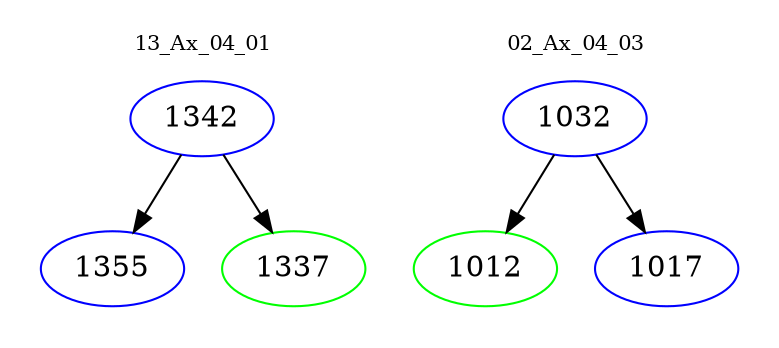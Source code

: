 digraph{
subgraph cluster_0 {
color = white
label = "13_Ax_04_01";
fontsize=10;
T0_1342 [label="1342", color="blue"]
T0_1342 -> T0_1355 [color="black"]
T0_1355 [label="1355", color="blue"]
T0_1342 -> T0_1337 [color="black"]
T0_1337 [label="1337", color="green"]
}
subgraph cluster_1 {
color = white
label = "02_Ax_04_03";
fontsize=10;
T1_1032 [label="1032", color="blue"]
T1_1032 -> T1_1012 [color="black"]
T1_1012 [label="1012", color="green"]
T1_1032 -> T1_1017 [color="black"]
T1_1017 [label="1017", color="blue"]
}
}
